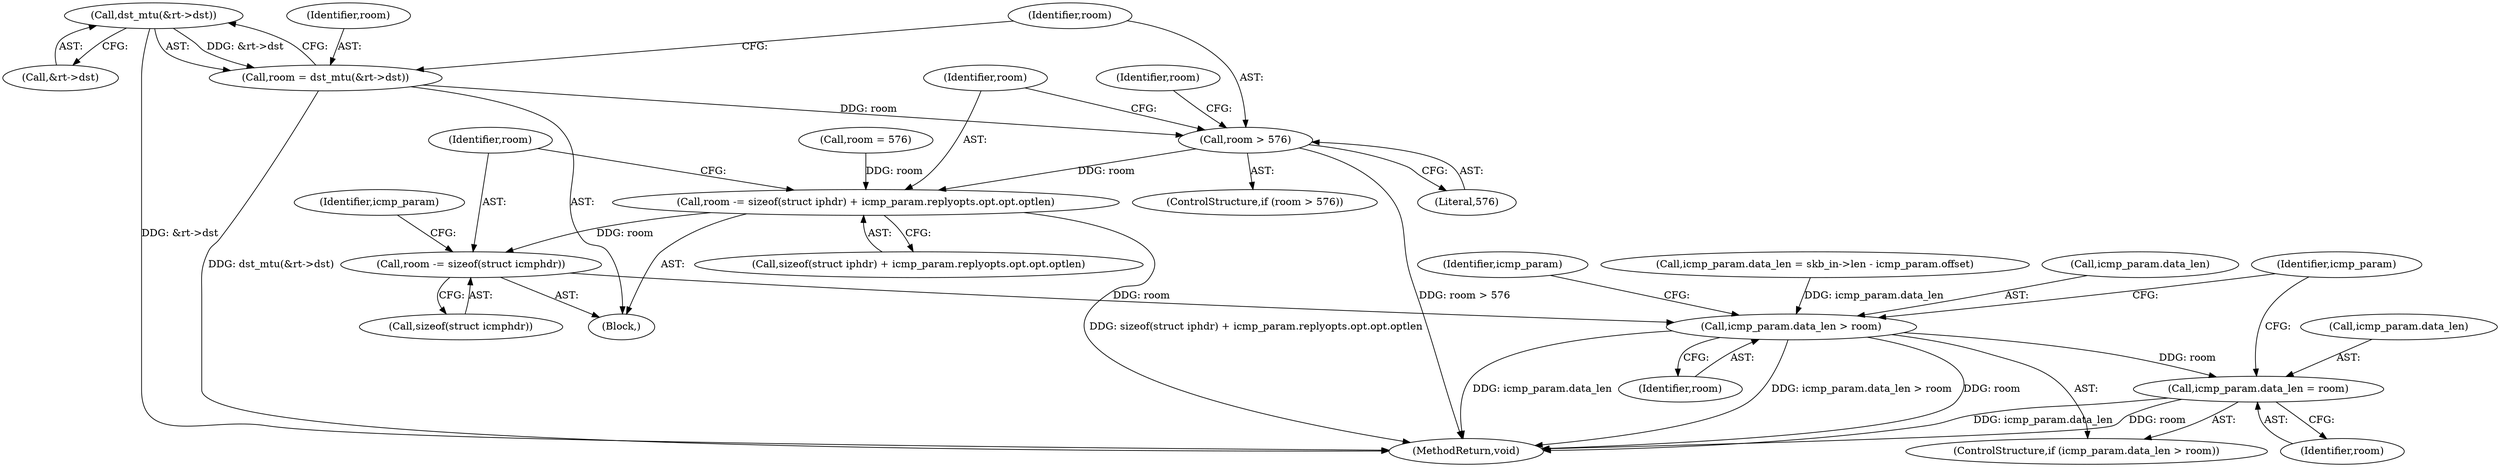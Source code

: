 digraph "0_linux_f6d8bd051c391c1c0458a30b2a7abcd939329259_13@pointer" {
"1000413" [label="(Call,dst_mtu(&rt->dst))"];
"1000411" [label="(Call,room = dst_mtu(&rt->dst))"];
"1000419" [label="(Call,room > 576)"];
"1000425" [label="(Call,room -= sizeof(struct iphdr) + icmp_param.replyopts.opt.opt.optlen)"];
"1000439" [label="(Call,room -= sizeof(struct icmphdr))"];
"1000455" [label="(Call,icmp_param.data_len > room)"];
"1000460" [label="(Call,icmp_param.data_len = room)"];
"1000423" [label="(Identifier,room)"];
"1000411" [label="(Call,room = dst_mtu(&rt->dst))"];
"1000467" [label="(Identifier,icmp_param)"];
"1000414" [label="(Call,&rt->dst)"];
"1000412" [label="(Identifier,room)"];
"1000461" [label="(Call,icmp_param.data_len)"];
"1000421" [label="(Literal,576)"];
"1000441" [label="(Call,sizeof(struct icmphdr))"];
"1000439" [label="(Call,room -= sizeof(struct icmphdr))"];
"1000425" [label="(Call,room -= sizeof(struct iphdr) + icmp_param.replyopts.opt.opt.optlen)"];
"1000422" [label="(Call,room = 576)"];
"1000459" [label="(Identifier,room)"];
"1000454" [label="(ControlStructure,if (icmp_param.data_len > room))"];
"1000419" [label="(Call,room > 576)"];
"1000427" [label="(Call,sizeof(struct iphdr) + icmp_param.replyopts.opt.opt.optlen)"];
"1000443" [label="(Call,icmp_param.data_len = skb_in->len - icmp_param.offset)"];
"1000445" [label="(Identifier,icmp_param)"];
"1000420" [label="(Identifier,room)"];
"1000426" [label="(Identifier,room)"];
"1000456" [label="(Call,icmp_param.data_len)"];
"1000485" [label="(MethodReturn,void)"];
"1000115" [label="(Block,)"];
"1000418" [label="(ControlStructure,if (room > 576))"];
"1000462" [label="(Identifier,icmp_param)"];
"1000440" [label="(Identifier,room)"];
"1000460" [label="(Call,icmp_param.data_len = room)"];
"1000413" [label="(Call,dst_mtu(&rt->dst))"];
"1000455" [label="(Call,icmp_param.data_len > room)"];
"1000464" [label="(Identifier,room)"];
"1000413" -> "1000411"  [label="AST: "];
"1000413" -> "1000414"  [label="CFG: "];
"1000414" -> "1000413"  [label="AST: "];
"1000411" -> "1000413"  [label="CFG: "];
"1000413" -> "1000485"  [label="DDG: &rt->dst"];
"1000413" -> "1000411"  [label="DDG: &rt->dst"];
"1000411" -> "1000115"  [label="AST: "];
"1000412" -> "1000411"  [label="AST: "];
"1000420" -> "1000411"  [label="CFG: "];
"1000411" -> "1000485"  [label="DDG: dst_mtu(&rt->dst)"];
"1000411" -> "1000419"  [label="DDG: room"];
"1000419" -> "1000418"  [label="AST: "];
"1000419" -> "1000421"  [label="CFG: "];
"1000420" -> "1000419"  [label="AST: "];
"1000421" -> "1000419"  [label="AST: "];
"1000423" -> "1000419"  [label="CFG: "];
"1000426" -> "1000419"  [label="CFG: "];
"1000419" -> "1000485"  [label="DDG: room > 576"];
"1000419" -> "1000425"  [label="DDG: room"];
"1000425" -> "1000115"  [label="AST: "];
"1000425" -> "1000427"  [label="CFG: "];
"1000426" -> "1000425"  [label="AST: "];
"1000427" -> "1000425"  [label="AST: "];
"1000440" -> "1000425"  [label="CFG: "];
"1000425" -> "1000485"  [label="DDG: sizeof(struct iphdr) + icmp_param.replyopts.opt.opt.optlen"];
"1000422" -> "1000425"  [label="DDG: room"];
"1000425" -> "1000439"  [label="DDG: room"];
"1000439" -> "1000115"  [label="AST: "];
"1000439" -> "1000441"  [label="CFG: "];
"1000440" -> "1000439"  [label="AST: "];
"1000441" -> "1000439"  [label="AST: "];
"1000445" -> "1000439"  [label="CFG: "];
"1000439" -> "1000455"  [label="DDG: room"];
"1000455" -> "1000454"  [label="AST: "];
"1000455" -> "1000459"  [label="CFG: "];
"1000456" -> "1000455"  [label="AST: "];
"1000459" -> "1000455"  [label="AST: "];
"1000462" -> "1000455"  [label="CFG: "];
"1000467" -> "1000455"  [label="CFG: "];
"1000455" -> "1000485"  [label="DDG: icmp_param.data_len > room"];
"1000455" -> "1000485"  [label="DDG: room"];
"1000455" -> "1000485"  [label="DDG: icmp_param.data_len"];
"1000443" -> "1000455"  [label="DDG: icmp_param.data_len"];
"1000455" -> "1000460"  [label="DDG: room"];
"1000460" -> "1000454"  [label="AST: "];
"1000460" -> "1000464"  [label="CFG: "];
"1000461" -> "1000460"  [label="AST: "];
"1000464" -> "1000460"  [label="AST: "];
"1000467" -> "1000460"  [label="CFG: "];
"1000460" -> "1000485"  [label="DDG: icmp_param.data_len"];
"1000460" -> "1000485"  [label="DDG: room"];
}
